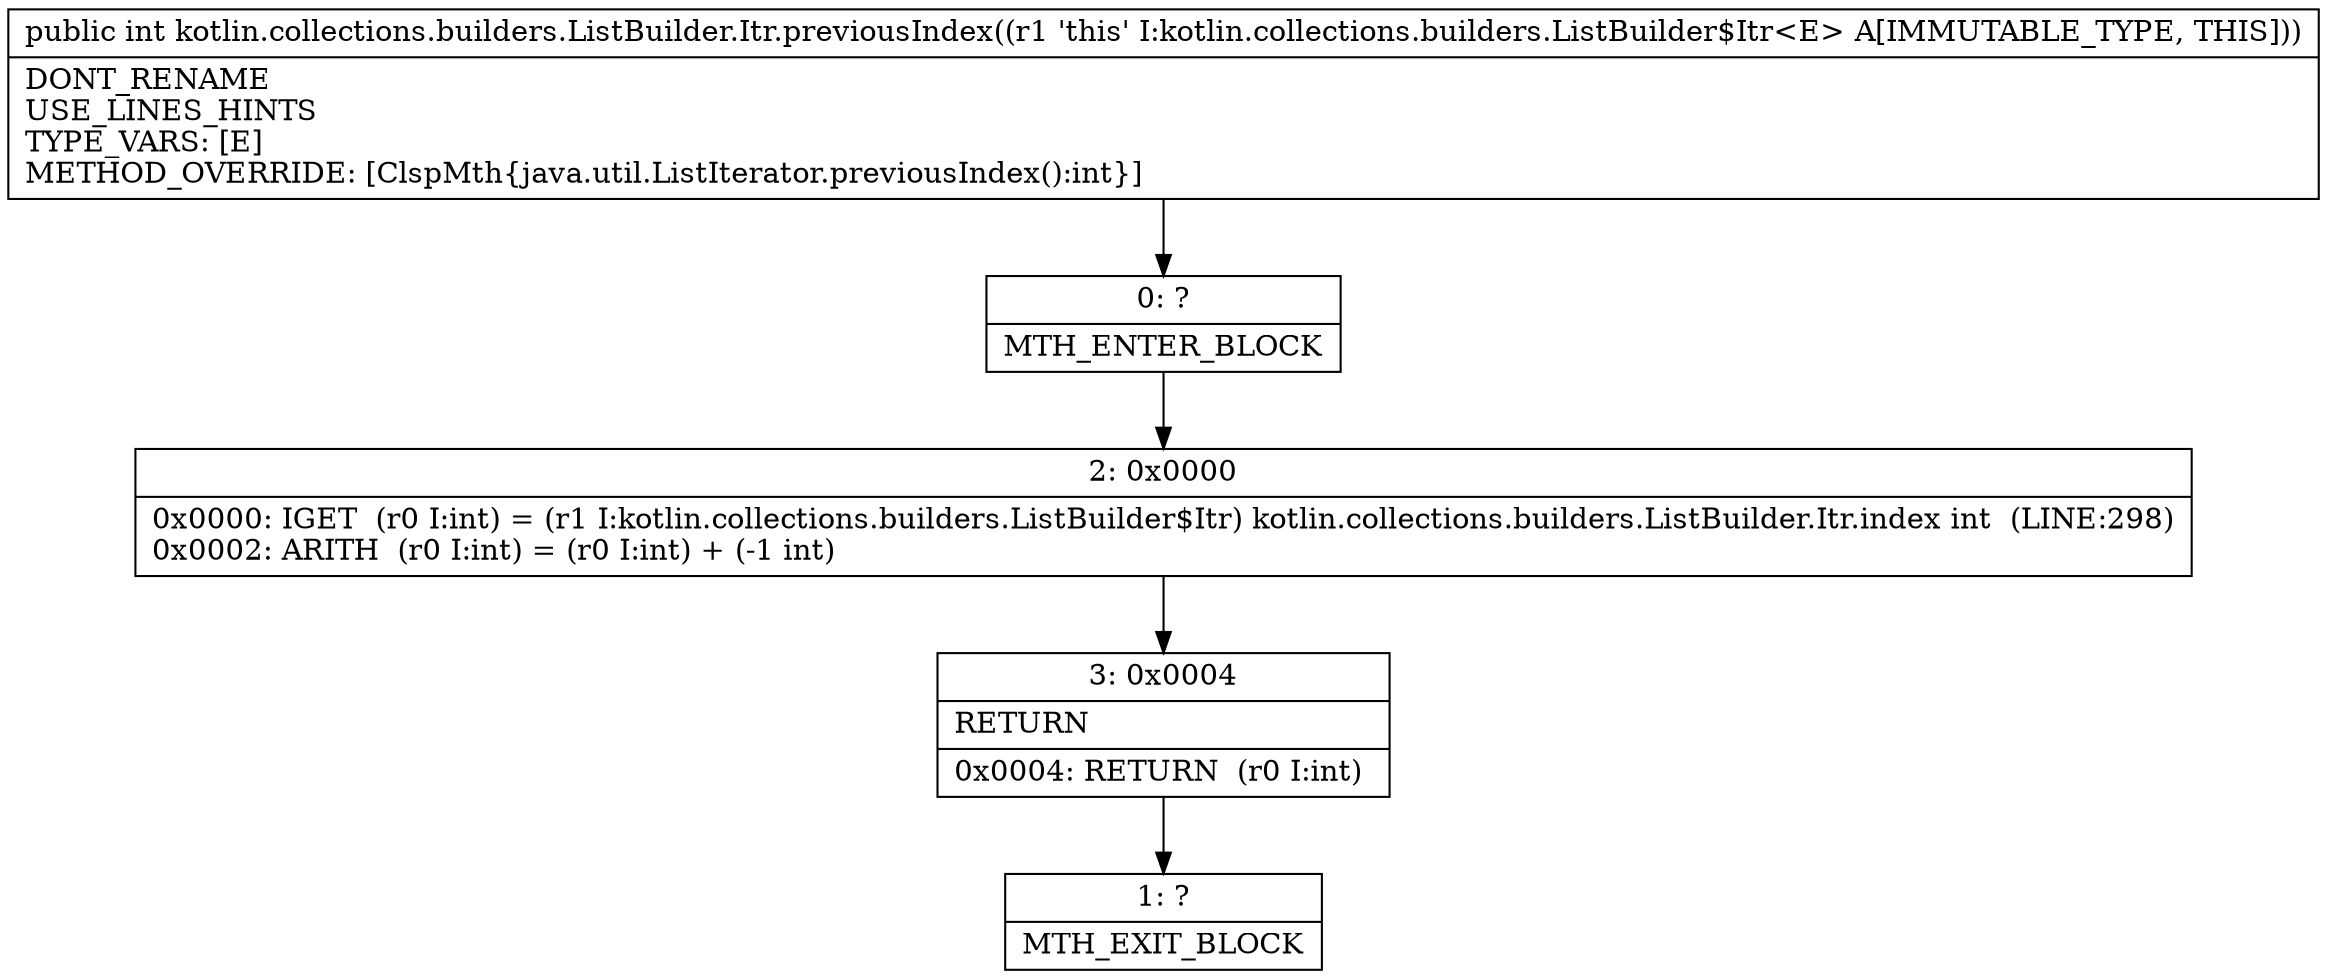 digraph "CFG forkotlin.collections.builders.ListBuilder.Itr.previousIndex()I" {
Node_0 [shape=record,label="{0\:\ ?|MTH_ENTER_BLOCK\l}"];
Node_2 [shape=record,label="{2\:\ 0x0000|0x0000: IGET  (r0 I:int) = (r1 I:kotlin.collections.builders.ListBuilder$Itr) kotlin.collections.builders.ListBuilder.Itr.index int  (LINE:298)\l0x0002: ARITH  (r0 I:int) = (r0 I:int) + (\-1 int) \l}"];
Node_3 [shape=record,label="{3\:\ 0x0004|RETURN\l|0x0004: RETURN  (r0 I:int) \l}"];
Node_1 [shape=record,label="{1\:\ ?|MTH_EXIT_BLOCK\l}"];
MethodNode[shape=record,label="{public int kotlin.collections.builders.ListBuilder.Itr.previousIndex((r1 'this' I:kotlin.collections.builders.ListBuilder$Itr\<E\> A[IMMUTABLE_TYPE, THIS]))  | DONT_RENAME\lUSE_LINES_HINTS\lTYPE_VARS: [E]\lMETHOD_OVERRIDE: [ClspMth\{java.util.ListIterator.previousIndex():int\}]\l}"];
MethodNode -> Node_0;Node_0 -> Node_2;
Node_2 -> Node_3;
Node_3 -> Node_1;
}

